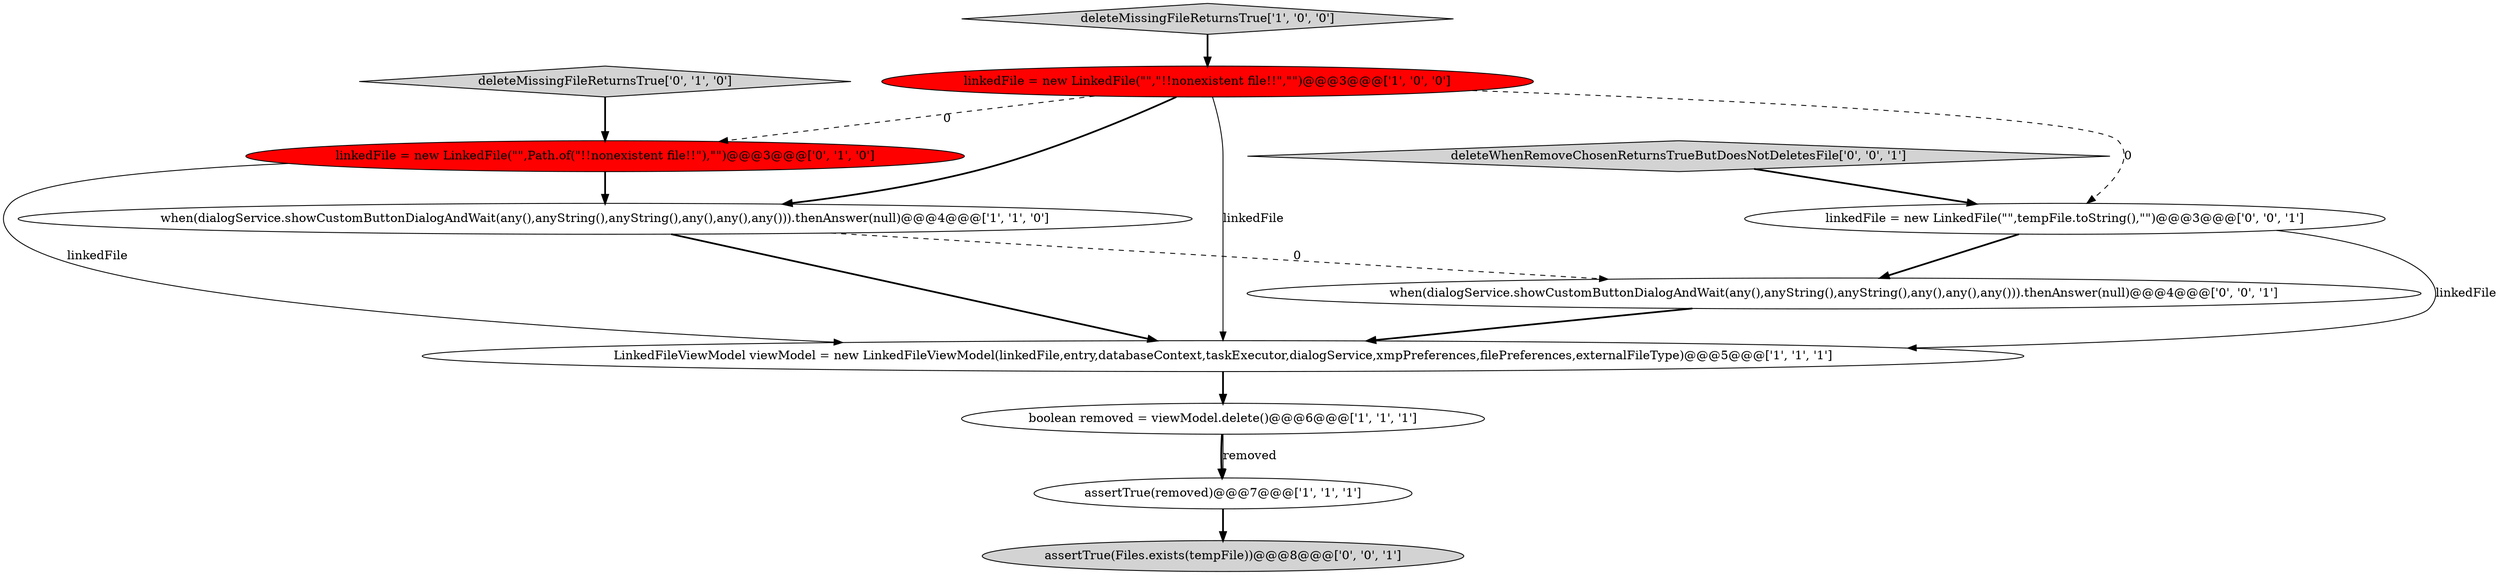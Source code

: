 digraph {
10 [style = filled, label = "assertTrue(Files.exists(tempFile))@@@8@@@['0', '0', '1']", fillcolor = lightgray, shape = ellipse image = "AAA0AAABBB3BBB"];
11 [style = filled, label = "linkedFile = new LinkedFile(\"\",tempFile.toString(),\"\")@@@3@@@['0', '0', '1']", fillcolor = white, shape = ellipse image = "AAA0AAABBB3BBB"];
6 [style = filled, label = "linkedFile = new LinkedFile(\"\",Path.of(\"!!nonexistent file!!\"),\"\")@@@3@@@['0', '1', '0']", fillcolor = red, shape = ellipse image = "AAA1AAABBB2BBB"];
7 [style = filled, label = "deleteMissingFileReturnsTrue['0', '1', '0']", fillcolor = lightgray, shape = diamond image = "AAA0AAABBB2BBB"];
5 [style = filled, label = "deleteMissingFileReturnsTrue['1', '0', '0']", fillcolor = lightgray, shape = diamond image = "AAA0AAABBB1BBB"];
1 [style = filled, label = "linkedFile = new LinkedFile(\"\",\"!!nonexistent file!!\",\"\")@@@3@@@['1', '0', '0']", fillcolor = red, shape = ellipse image = "AAA1AAABBB1BBB"];
8 [style = filled, label = "when(dialogService.showCustomButtonDialogAndWait(any(),anyString(),anyString(),any(),any(),any())).thenAnswer(null)@@@4@@@['0', '0', '1']", fillcolor = white, shape = ellipse image = "AAA0AAABBB3BBB"];
2 [style = filled, label = "boolean removed = viewModel.delete()@@@6@@@['1', '1', '1']", fillcolor = white, shape = ellipse image = "AAA0AAABBB1BBB"];
4 [style = filled, label = "assertTrue(removed)@@@7@@@['1', '1', '1']", fillcolor = white, shape = ellipse image = "AAA0AAABBB1BBB"];
0 [style = filled, label = "LinkedFileViewModel viewModel = new LinkedFileViewModel(linkedFile,entry,databaseContext,taskExecutor,dialogService,xmpPreferences,filePreferences,externalFileType)@@@5@@@['1', '1', '1']", fillcolor = white, shape = ellipse image = "AAA0AAABBB1BBB"];
3 [style = filled, label = "when(dialogService.showCustomButtonDialogAndWait(any(),anyString(),anyString(),any(),any(),any())).thenAnswer(null)@@@4@@@['1', '1', '0']", fillcolor = white, shape = ellipse image = "AAA0AAABBB1BBB"];
9 [style = filled, label = "deleteWhenRemoveChosenReturnsTrueButDoesNotDeletesFile['0', '0', '1']", fillcolor = lightgray, shape = diamond image = "AAA0AAABBB3BBB"];
1->3 [style = bold, label=""];
8->0 [style = bold, label=""];
4->10 [style = bold, label=""];
6->3 [style = bold, label=""];
5->1 [style = bold, label=""];
11->8 [style = bold, label=""];
3->8 [style = dashed, label="0"];
9->11 [style = bold, label=""];
1->0 [style = solid, label="linkedFile"];
11->0 [style = solid, label="linkedFile"];
2->4 [style = bold, label=""];
1->6 [style = dashed, label="0"];
1->11 [style = dashed, label="0"];
2->4 [style = solid, label="removed"];
3->0 [style = bold, label=""];
7->6 [style = bold, label=""];
6->0 [style = solid, label="linkedFile"];
0->2 [style = bold, label=""];
}
